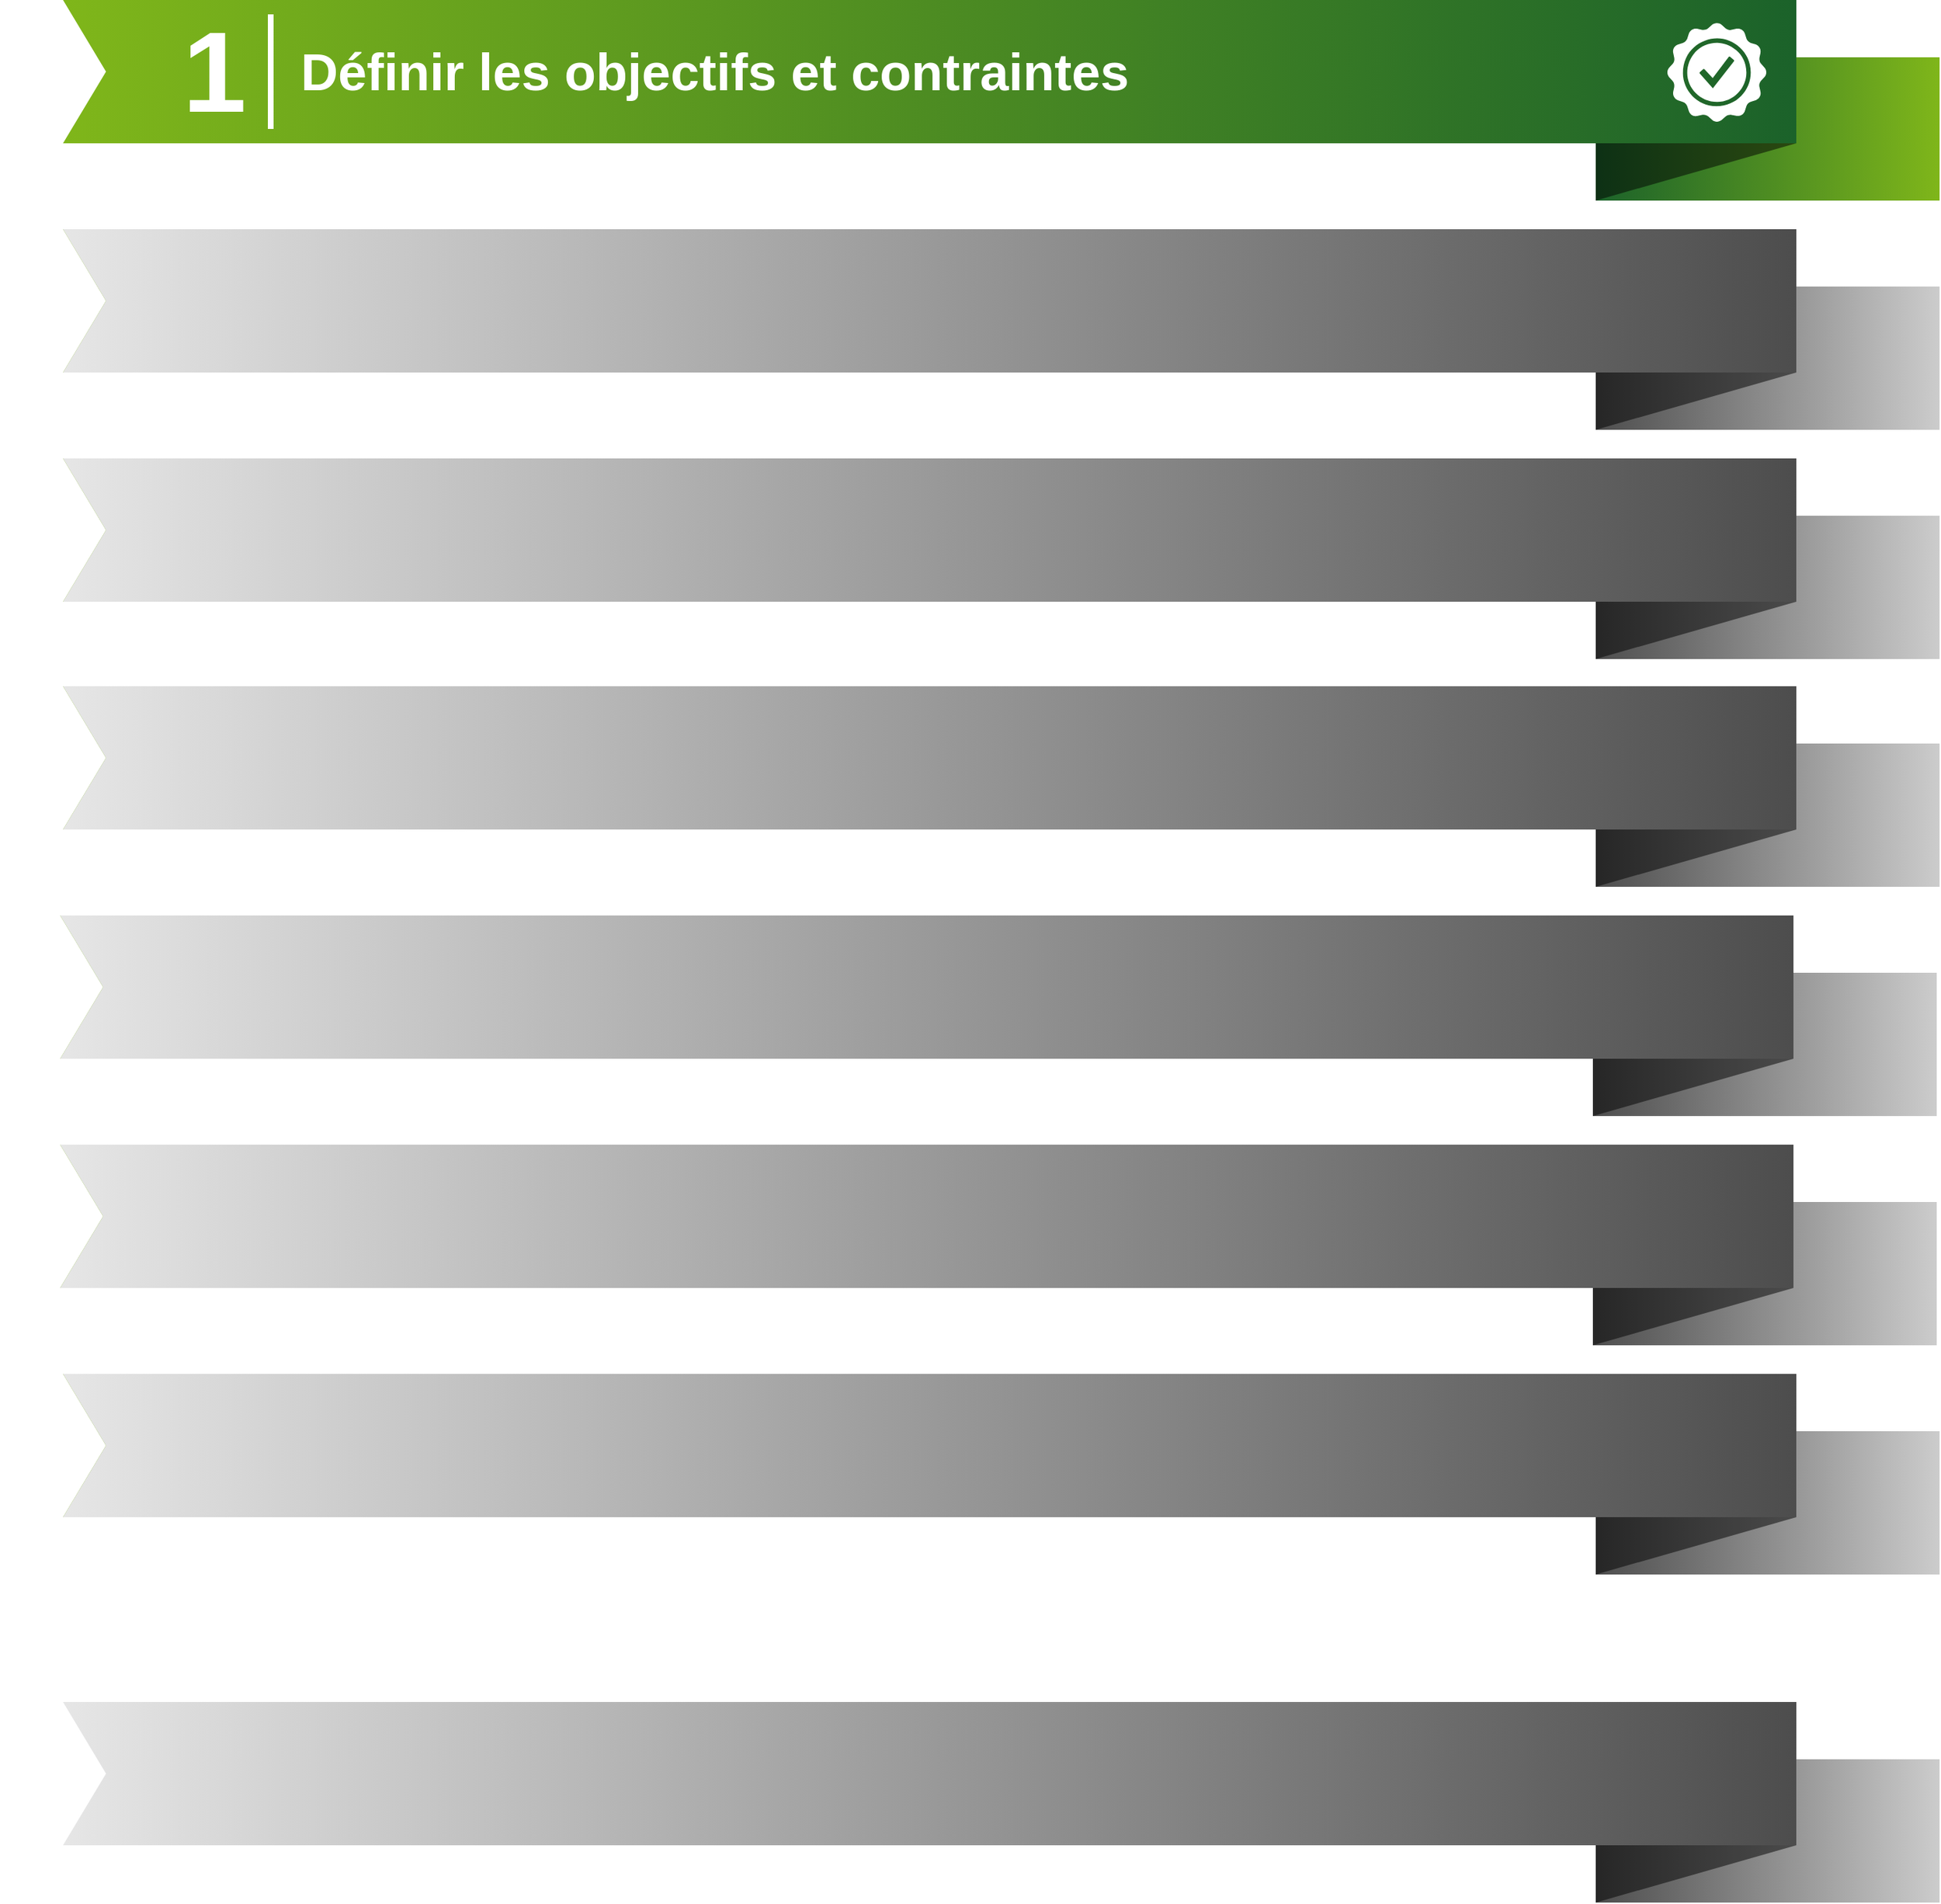 <mxfile version="16.5.1" type="device"><diagram name="Page-1" id="1622d65d-c77d-c4b6-e0e7-3c11208c8684"><mxGraphModel dx="2011" dy="1273" grid="1" gridSize="10" guides="1" tooltips="1" connect="1" arrows="1" fold="1" page="1" pageScale="1.5" pageWidth="1169" pageHeight="826" background="none" math="0" shadow="0"><root><mxCell id="0" style=";html=1;"/><mxCell id="1" style=";html=1;" parent="0"/><mxCell id="869962fe87da545-3" value="" style="whiteSpace=wrap;html=1;rounded=0;shadow=0;dashed=0;strokeWidth=1;fontFamily=Tahoma;fontSize=10;fontColor=#FFFFFF;strokeColor=none;fillColor=#7FB61A;gradientColor=#1B622A;gradientDirection=west;" parent="1" vertex="1"><mxGeometry x="1360" y="122" width="240" height="100" as="geometry"/></mxCell><mxCell id="869962fe87da545-4" value="" style="verticalLabelPosition=bottom;verticalAlign=top;html=1;strokeWidth=1;shape=mxgraph.basic.orthogonal_triangle;rounded=0;shadow=0;dashed=0;fontFamily=Tahoma;fontSize=10;fontColor=#FFFFFF;flipV=1;fillColor=#000000;strokeColor=none;opacity=50;" parent="1" vertex="1"><mxGeometry x="1360" y="182" width="140" height="40" as="geometry"/></mxCell><mxCell id="869962fe87da545-2" value="" style="html=1;shadow=0;dashed=0;align=center;verticalAlign=middle;shape=mxgraph.arrows2.arrow;dy=0;dx=0;notch=30;rounded=0;strokeColor=none;strokeWidth=1;fillColor=#7FB61A;fontFamily=Tahoma;fontSize=10;fontColor=#FFFFFF;gradientColor=#1B622A;gradientDirection=east;" parent="1" vertex="1"><mxGeometry x="290" y="82" width="1210" height="100" as="geometry"/></mxCell><mxCell id="869962fe87da545-19" value="&lt;font style=&quot;font-size: 80px;&quot;&gt;1&lt;/font&gt;" style="text;html=1;strokeColor=none;fillColor=none;align=right;verticalAlign=middle;whiteSpace=wrap;rounded=0;shadow=0;dashed=0;fontFamily=Helvetica;fontSize=80;fontColor=#FFFFFF;fontStyle=1" parent="1" vertex="1"><mxGeometry x="250" y="92" width="170" height="80" as="geometry"/></mxCell><mxCell id="869962fe87da545-24" value="" style="line;strokeWidth=4;direction=south;html=1;rounded=0;shadow=0;dashed=0;fillColor=none;gradientColor=#AD0002;fontFamily=Helvetica;fontSize=150;fontColor=#FFFFFF;align=right;strokeColor=#FFFFFF;" parent="1" vertex="1"><mxGeometry x="430" y="92" width="10" height="80" as="geometry"/></mxCell><mxCell id="lwEGc4vEuPetbj3JGyn8-16" value="&lt;h1 style=&quot;font-size: 36px;&quot;&gt;&lt;span style=&quot;font-size: 36px;&quot;&gt;&lt;font style=&quot;font-size: 36px;&quot;&gt;Définir les objectifs et contraintes&lt;/font&gt;&lt;/span&gt;&lt;br style=&quot;font-size: 36px;&quot;&gt;&lt;/h1&gt;" style="text;html=1;strokeColor=none;fillColor=none;spacing=0;spacingTop=0;whiteSpace=wrap;overflow=hidden;rounded=0;shadow=0;dashed=0;fontFamily=Helvetica;fontSize=36;fontColor=#FFFFFF;align=left;verticalAlign=middle;horizontal=1;" parent="1" vertex="1"><mxGeometry x="456" y="82" width="930" height="100" as="geometry"/></mxCell><mxCell id="lwEGc4vEuPetbj3JGyn8-18" value="" style="whiteSpace=wrap;html=1;rounded=0;shadow=0;dashed=0;strokeWidth=1;fontFamily=Tahoma;fontSize=10;fontColor=#FFFFFF;strokeColor=none;fillColor=#7FB61A;gradientColor=#1B622A;gradientDirection=west;" parent="1" vertex="1"><mxGeometry x="1360" y="282" width="240" height="100" as="geometry"/></mxCell><mxCell id="lwEGc4vEuPetbj3JGyn8-19" value="" style="verticalLabelPosition=bottom;verticalAlign=top;html=1;strokeWidth=1;shape=mxgraph.basic.orthogonal_triangle;rounded=0;shadow=0;dashed=0;fontFamily=Tahoma;fontSize=10;fontColor=#FFFFFF;flipV=1;fillColor=#000000;strokeColor=none;opacity=50;" parent="1" vertex="1"><mxGeometry x="1360" y="342" width="140" height="40" as="geometry"/></mxCell><mxCell id="lwEGc4vEuPetbj3JGyn8-20" value="" style="html=1;shadow=0;dashed=0;align=center;verticalAlign=middle;shape=mxgraph.arrows2.arrow;dy=0;dx=0;notch=30;rounded=0;strokeColor=none;strokeWidth=1;fillColor=#7FB61A;fontFamily=Tahoma;fontSize=10;fontColor=#FFFFFF;gradientColor=#1B622A;gradientDirection=east;" parent="1" vertex="1"><mxGeometry x="290" y="242" width="1210" height="100" as="geometry"/></mxCell><mxCell id="lwEGc4vEuPetbj3JGyn8-21" value="&lt;font style=&quot;font-size: 80px&quot;&gt;2&lt;/font&gt;" style="text;html=1;strokeColor=none;fillColor=none;align=right;verticalAlign=middle;whiteSpace=wrap;rounded=0;shadow=0;dashed=0;fontFamily=Helvetica;fontSize=80;fontColor=#FFFFFF;fontStyle=1" parent="1" vertex="1"><mxGeometry x="250" y="252" width="170" height="80" as="geometry"/></mxCell><mxCell id="lwEGc4vEuPetbj3JGyn8-22" value="" style="line;strokeWidth=4;direction=south;html=1;rounded=0;shadow=0;dashed=0;fillColor=none;gradientColor=#AD0002;fontFamily=Helvetica;fontSize=150;fontColor=#FFFFFF;align=right;strokeColor=#FFFFFF;" parent="1" vertex="1"><mxGeometry x="430" y="252" width="10" height="80" as="geometry"/></mxCell><mxCell id="lwEGc4vEuPetbj3JGyn8-24" value="&lt;h1 style=&quot;font-size: 36px;&quot;&gt;&lt;span style=&quot;font-size: 36px;&quot;&gt;Analyser les process de dev/déploiement existant&lt;/span&gt;&lt;br style=&quot;font-size: 36px;&quot;&gt;&lt;/h1&gt;" style="text;html=1;strokeColor=none;fillColor=none;spacing=0;spacingTop=0;whiteSpace=wrap;overflow=hidden;rounded=0;shadow=0;dashed=0;fontFamily=Helvetica;fontSize=36;fontColor=#FFFFFF;align=left;verticalAlign=middle;" parent="1" vertex="1"><mxGeometry x="456" y="242" width="930" height="100" as="geometry"/></mxCell><mxCell id="lwEGc4vEuPetbj3JGyn8-25" value="" style="whiteSpace=wrap;html=1;rounded=0;shadow=0;dashed=0;strokeWidth=1;fontFamily=Tahoma;fontSize=10;fontColor=#FFFFFF;strokeColor=none;fillColor=#7FB61A;gradientColor=#1B622A;gradientDirection=west;" parent="1" vertex="1"><mxGeometry x="1360" y="442" width="240" height="100" as="geometry"/></mxCell><mxCell id="lwEGc4vEuPetbj3JGyn8-26" value="" style="verticalLabelPosition=bottom;verticalAlign=top;html=1;strokeWidth=1;shape=mxgraph.basic.orthogonal_triangle;rounded=0;shadow=0;dashed=0;fontFamily=Tahoma;fontSize=10;fontColor=#FFFFFF;flipV=1;fillColor=#000000;strokeColor=none;opacity=50;" parent="1" vertex="1"><mxGeometry x="1360" y="502" width="140" height="40" as="geometry"/></mxCell><mxCell id="lwEGc4vEuPetbj3JGyn8-27" value="" style="html=1;shadow=0;dashed=0;align=center;verticalAlign=middle;shape=mxgraph.arrows2.arrow;dy=0;dx=0;notch=30;rounded=0;strokeColor=none;strokeWidth=1;fillColor=#7FB61A;fontFamily=Tahoma;fontSize=10;fontColor=#FFFFFF;gradientColor=#1B622A;gradientDirection=east;" parent="1" vertex="1"><mxGeometry x="290" y="402" width="1210" height="100" as="geometry"/></mxCell><mxCell id="lwEGc4vEuPetbj3JGyn8-28" value="" style="line;strokeWidth=4;direction=south;html=1;rounded=0;shadow=0;dashed=0;fillColor=none;gradientColor=#AD0002;fontFamily=Helvetica;fontSize=150;fontColor=#FFFFFF;align=right;strokeColor=#FFFFFF;" parent="1" vertex="1"><mxGeometry x="430" y="412" width="10" height="80" as="geometry"/></mxCell><mxCell id="lwEGc4vEuPetbj3JGyn8-29" value="" style="shadow=0;dashed=0;html=1;strokeColor=none;fillColor=#FFFFFF;labelPosition=center;verticalLabelPosition=bottom;verticalAlign=top;shape=mxgraph.office.users.users;rounded=0;fontFamily=Helvetica;fontSize=12;fontColor=#FFFFFF;align=left;" parent="1" vertex="1"><mxGeometry x="1402.5" y="417" width="71" height="70" as="geometry"/></mxCell><mxCell id="lwEGc4vEuPetbj3JGyn8-30" value="&lt;b style=&quot;font-size: 36px&quot;&gt;Déterminer les étapes clés ou cas particuliers&lt;/b&gt;" style="text;html=1;strokeColor=none;fillColor=none;spacing=0;spacingTop=0;whiteSpace=wrap;overflow=hidden;rounded=0;shadow=0;dashed=0;fontFamily=Helvetica;fontSize=36;fontColor=#FFFFFF;align=left;verticalAlign=middle;" parent="1" vertex="1"><mxGeometry x="456" y="402" width="930" height="100" as="geometry"/></mxCell><mxCell id="lwEGc4vEuPetbj3JGyn8-31" value="&lt;font style=&quot;font-size: 80px&quot;&gt;3&lt;/font&gt;" style="text;html=1;strokeColor=none;fillColor=none;align=right;verticalAlign=middle;whiteSpace=wrap;rounded=0;shadow=0;dashed=0;fontFamily=Helvetica;fontSize=80;fontColor=#FFFFFF;fontStyle=1" parent="1" vertex="1"><mxGeometry x="250" y="413" width="170" height="80" as="geometry"/></mxCell><mxCell id="lwEGc4vEuPetbj3JGyn8-32" value="" style="whiteSpace=wrap;html=1;rounded=0;shadow=0;dashed=0;strokeWidth=1;fontFamily=Tahoma;fontSize=10;fontColor=#FFFFFF;strokeColor=none;fillColor=#7FB61A;gradientColor=#1B622A;gradientDirection=west;" parent="1" vertex="1"><mxGeometry x="1360" y="601" width="240" height="100" as="geometry"/></mxCell><mxCell id="lwEGc4vEuPetbj3JGyn8-33" value="" style="verticalLabelPosition=bottom;verticalAlign=top;html=1;strokeWidth=1;shape=mxgraph.basic.orthogonal_triangle;rounded=0;shadow=0;dashed=0;fontFamily=Tahoma;fontSize=10;fontColor=#FFFFFF;flipV=1;fillColor=#000000;strokeColor=none;opacity=50;" parent="1" vertex="1"><mxGeometry x="1360" y="661" width="140" height="40" as="geometry"/></mxCell><mxCell id="lwEGc4vEuPetbj3JGyn8-34" value="" style="html=1;shadow=0;dashed=0;align=center;verticalAlign=middle;shape=mxgraph.arrows2.arrow;dy=0;dx=0;notch=30;rounded=0;strokeColor=none;strokeWidth=1;fillColor=#7FB61A;fontFamily=Tahoma;fontSize=10;fontColor=#FFFFFF;gradientColor=#1B622A;gradientDirection=east;" parent="1" vertex="1"><mxGeometry x="290" y="561" width="1210" height="100" as="geometry"/></mxCell><mxCell id="lwEGc4vEuPetbj3JGyn8-35" value="" style="line;strokeWidth=4;direction=south;html=1;rounded=0;shadow=0;dashed=0;fillColor=none;gradientColor=#AD0002;fontFamily=Helvetica;fontSize=150;fontColor=#FFFFFF;align=right;strokeColor=#FFFFFF;" parent="1" vertex="1"><mxGeometry x="430" y="571" width="10" height="80" as="geometry"/></mxCell><mxCell id="lwEGc4vEuPetbj3JGyn8-37" value="&lt;b style=&quot;font-size: 36px&quot;&gt;Définir les feedbacks aux différentes étapes&lt;/b&gt;" style="text;html=1;strokeColor=none;fillColor=none;spacing=0;spacingTop=0;whiteSpace=wrap;overflow=hidden;rounded=0;shadow=0;dashed=0;fontFamily=Helvetica;fontSize=36;fontColor=#FFFFFF;align=left;verticalAlign=middle;" parent="1" vertex="1"><mxGeometry x="456" y="561" width="930" height="100" as="geometry"/></mxCell><mxCell id="lwEGc4vEuPetbj3JGyn8-38" value="&lt;font style=&quot;font-size: 80px&quot;&gt;4&lt;/font&gt;" style="text;html=1;strokeColor=none;fillColor=none;align=right;verticalAlign=middle;whiteSpace=wrap;rounded=0;shadow=0;dashed=0;fontFamily=Helvetica;fontSize=80;fontColor=#FFFFFF;fontStyle=1" parent="1" vertex="1"><mxGeometry x="250" y="572" width="170" height="80" as="geometry"/></mxCell><mxCell id="lwEGc4vEuPetbj3JGyn8-39" value="" style="whiteSpace=wrap;html=1;rounded=0;shadow=0;dashed=0;strokeWidth=1;fontFamily=Tahoma;fontSize=10;fontColor=#FFFFFF;strokeColor=none;fillColor=#7FB61A;gradientColor=#1B622A;gradientDirection=west;" parent="1" vertex="1"><mxGeometry x="1358" y="761" width="240" height="100" as="geometry"/></mxCell><mxCell id="lwEGc4vEuPetbj3JGyn8-40" value="" style="verticalLabelPosition=bottom;verticalAlign=top;html=1;strokeWidth=1;shape=mxgraph.basic.orthogonal_triangle;rounded=0;shadow=0;dashed=0;fontFamily=Tahoma;fontSize=10;fontColor=#FFFFFF;flipV=1;fillColor=#000000;strokeColor=none;opacity=50;" parent="1" vertex="1"><mxGeometry x="1358" y="821" width="140" height="40" as="geometry"/></mxCell><mxCell id="lwEGc4vEuPetbj3JGyn8-41" value="" style="html=1;shadow=0;dashed=0;align=center;verticalAlign=middle;shape=mxgraph.arrows2.arrow;dy=0;dx=0;notch=30;rounded=0;strokeColor=none;strokeWidth=1;fillColor=#7FB61A;fontFamily=Tahoma;fontSize=10;fontColor=#FFFFFF;gradientColor=#1B622A;gradientDirection=east;" parent="1" vertex="1"><mxGeometry x="288" y="721" width="1210" height="100" as="geometry"/></mxCell><mxCell id="lwEGc4vEuPetbj3JGyn8-42" value="" style="line;strokeWidth=4;direction=south;html=1;rounded=0;shadow=0;dashed=0;fillColor=none;gradientColor=#AD0002;fontFamily=Helvetica;fontSize=150;fontColor=#FFFFFF;align=right;strokeColor=#FFFFFF;" parent="1" vertex="1"><mxGeometry x="428" y="731" width="10" height="80" as="geometry"/></mxCell><mxCell id="lwEGc4vEuPetbj3JGyn8-44" value="&lt;b style=&quot;font-size: 36px;&quot;&gt;Définir les taches en déclenchées automatiquement&lt;/b&gt;" style="text;html=1;strokeColor=none;fillColor=none;spacing=0;spacingTop=0;whiteSpace=wrap;overflow=hidden;rounded=0;shadow=0;dashed=0;fontFamily=Helvetica;fontSize=36;fontColor=#FFFFFF;align=left;verticalAlign=middle;" parent="1" vertex="1"><mxGeometry x="454" y="721" width="930" height="100" as="geometry"/></mxCell><mxCell id="lwEGc4vEuPetbj3JGyn8-45" value="&lt;font style=&quot;font-size: 80px&quot;&gt;5&lt;/font&gt;" style="text;html=1;strokeColor=none;fillColor=none;align=right;verticalAlign=middle;whiteSpace=wrap;rounded=0;shadow=0;dashed=0;fontFamily=Helvetica;fontSize=80;fontColor=#FFFFFF;fontStyle=1" parent="1" vertex="1"><mxGeometry x="246" y="732" width="170" height="80" as="geometry"/></mxCell><mxCell id="lwEGc4vEuPetbj3JGyn8-47" value="" style="whiteSpace=wrap;html=1;rounded=0;shadow=0;dashed=0;strokeWidth=1;fontFamily=Tahoma;fontSize=10;fontColor=#FFFFFF;strokeColor=none;fillColor=#7FB61A;gradientColor=#1B622A;gradientDirection=west;" parent="1" vertex="1"><mxGeometry x="1358" y="921" width="240" height="100" as="geometry"/></mxCell><mxCell id="lwEGc4vEuPetbj3JGyn8-48" value="" style="verticalLabelPosition=bottom;verticalAlign=top;html=1;strokeWidth=1;shape=mxgraph.basic.orthogonal_triangle;rounded=0;shadow=0;dashed=0;fontFamily=Tahoma;fontSize=10;fontColor=#FFFFFF;flipV=1;fillColor=#000000;strokeColor=none;opacity=50;" parent="1" vertex="1"><mxGeometry x="1358" y="981" width="140" height="40" as="geometry"/></mxCell><mxCell id="lwEGc4vEuPetbj3JGyn8-49" value="" style="html=1;shadow=0;dashed=0;align=center;verticalAlign=middle;shape=mxgraph.arrows2.arrow;dy=0;dx=0;notch=30;rounded=0;strokeColor=none;strokeWidth=1;fillColor=#7FB61A;fontFamily=Tahoma;fontSize=10;fontColor=#FFFFFF;gradientColor=#1B622A;gradientDirection=east;" parent="1" vertex="1"><mxGeometry x="288" y="881" width="1210" height="100" as="geometry"/></mxCell><mxCell id="lwEGc4vEuPetbj3JGyn8-50" value="" style="line;strokeWidth=4;direction=south;html=1;rounded=0;shadow=0;dashed=0;fillColor=none;gradientColor=#AD0002;fontFamily=Helvetica;fontSize=150;fontColor=#FFFFFF;align=right;strokeColor=#FFFFFF;" parent="1" vertex="1"><mxGeometry x="428" y="891" width="10" height="80" as="geometry"/></mxCell><mxCell id="lwEGc4vEuPetbj3JGyn8-52" value="&lt;b style=&quot;font-size: 36px&quot;&gt;Choisir les outils&lt;/b&gt;" style="text;html=1;strokeColor=none;fillColor=none;spacing=0;spacingTop=0;whiteSpace=wrap;overflow=hidden;rounded=0;shadow=0;dashed=0;fontFamily=Helvetica;fontSize=36;fontColor=#FFFFFF;align=left;verticalAlign=middle;" parent="1" vertex="1"><mxGeometry x="454" y="881" width="930" height="100" as="geometry"/></mxCell><mxCell id="lwEGc4vEuPetbj3JGyn8-53" value="&lt;font style=&quot;font-size: 80px&quot;&gt;6&lt;/font&gt;" style="text;html=1;strokeColor=none;fillColor=none;align=right;verticalAlign=middle;whiteSpace=wrap;rounded=0;shadow=0;dashed=0;fontFamily=Helvetica;fontSize=80;fontColor=#FFFFFF;fontStyle=1" parent="1" vertex="1"><mxGeometry x="248" y="892" width="170" height="80" as="geometry"/></mxCell><mxCell id="lwEGc4vEuPetbj3JGyn8-54" value="" style="whiteSpace=wrap;html=1;rounded=0;shadow=0;dashed=0;strokeWidth=1;fontFamily=Tahoma;fontSize=10;fontColor=#FFFFFF;strokeColor=none;fillColor=#7FB61A;gradientColor=#1B622A;gradientDirection=west;" parent="1" vertex="1"><mxGeometry x="1360" y="1081" width="240" height="100" as="geometry"/></mxCell><mxCell id="lwEGc4vEuPetbj3JGyn8-55" value="" style="verticalLabelPosition=bottom;verticalAlign=top;html=1;strokeWidth=1;shape=mxgraph.basic.orthogonal_triangle;rounded=0;shadow=0;dashed=0;fontFamily=Tahoma;fontSize=10;fontColor=#FFFFFF;flipV=1;fillColor=#000000;strokeColor=none;opacity=50;" parent="1" vertex="1"><mxGeometry x="1360" y="1141" width="140" height="40" as="geometry"/></mxCell><mxCell id="lwEGc4vEuPetbj3JGyn8-56" value="" style="html=1;shadow=0;dashed=0;align=center;verticalAlign=middle;shape=mxgraph.arrows2.arrow;dy=0;dx=0;notch=30;rounded=0;strokeColor=none;strokeWidth=1;fillColor=#7FB61A;fontFamily=Tahoma;fontSize=10;fontColor=#FFFFFF;gradientColor=#1B622A;gradientDirection=east;" parent="1" vertex="1"><mxGeometry x="290" y="1041" width="1210" height="100" as="geometry"/></mxCell><mxCell id="lwEGc4vEuPetbj3JGyn8-57" value="" style="line;strokeWidth=4;direction=south;html=1;rounded=0;shadow=0;dashed=0;fillColor=none;gradientColor=#AD0002;fontFamily=Helvetica;fontSize=150;fontColor=#FFFFFF;align=right;strokeColor=#FFFFFF;" parent="1" vertex="1"><mxGeometry x="430" y="1051" width="10" height="80" as="geometry"/></mxCell><mxCell id="lwEGc4vEuPetbj3JGyn8-59" value="&lt;b style=&quot;font-size: 36px&quot;&gt;Implémenter le/les pipelines&lt;/b&gt;" style="text;html=1;strokeColor=none;fillColor=none;spacing=0;spacingTop=0;whiteSpace=wrap;overflow=hidden;rounded=0;shadow=0;dashed=0;fontFamily=Helvetica;fontSize=36;fontColor=#FFFFFF;align=left;verticalAlign=middle;" parent="1" vertex="1"><mxGeometry x="456" y="1041" width="930" height="100" as="geometry"/></mxCell><mxCell id="lwEGc4vEuPetbj3JGyn8-60" value="&lt;font style=&quot;font-size: 80px&quot;&gt;7&lt;/font&gt;" style="text;html=1;strokeColor=none;fillColor=none;align=right;verticalAlign=middle;whiteSpace=wrap;rounded=0;shadow=0;dashed=0;fontFamily=Helvetica;fontSize=80;fontColor=#FFFFFF;fontStyle=1" parent="1" vertex="1"><mxGeometry x="250" y="1052" width="170" height="80" as="geometry"/></mxCell><mxCell id="lwEGc4vEuPetbj3JGyn8-61" value="" style="shadow=0;dashed=0;html=1;strokeColor=none;fillColor=#FFFFFF;labelPosition=center;verticalLabelPosition=bottom;verticalAlign=top;shape=mxgraph.office.concepts.best_practices;rounded=0;fontFamily=Helvetica;fontSize=12;fontColor=#FFFFFF;align=left;" parent="1" vertex="1"><mxGeometry x="1409.5" y="97.5" width="70" height="70" as="geometry"/></mxCell><mxCell id="lwEGc4vEuPetbj3JGyn8-62" value="" style="shadow=0;dashed=0;html=1;strokeColor=none;fillColor=#FFFFFF;labelPosition=center;verticalLabelPosition=bottom;verticalAlign=top;shape=mxgraph.office.concepts.on_premises;rounded=0;fontFamily=Helvetica;fontSize=12;fontColor=#FFFFFF;align=left;aspect=fixed;" parent="1" vertex="1"><mxGeometry x="1419.75" y="252" width="49.5" height="79.7" as="geometry"/></mxCell><mxCell id="lwEGc4vEuPetbj3JGyn8-63" value="" style="shadow=0;dashed=0;html=1;strokeColor=none;fillColor=#FFFFFF;labelPosition=center;verticalLabelPosition=bottom;verticalAlign=top;shape=mxgraph.office.concepts.maintenance;rounded=0;fontFamily=Helvetica;fontSize=12;fontColor=#FFFFFF;align=left;" parent="1" vertex="1"><mxGeometry x="1406" y="892" width="64" height="80" as="geometry"/></mxCell><mxCell id="lwEGc4vEuPetbj3JGyn8-68" value="" style="verticalLabelPosition=bottom;shadow=0;dashed=0;align=center;html=1;verticalAlign=top;strokeWidth=1;shape=mxgraph.mockup.graphics.gauge;fillColor=#ffffff;strokeColor=#999999;gaugePos=25;scaleColors=#bbddff,#ddeeff,#99ccff;gaugeLabels=,,;needleColor=#008cff;fontSize=36;" parent="1" vertex="1"><mxGeometry x="1401.5" y="570" width="78" height="81" as="geometry"/></mxCell><mxCell id="lwEGc4vEuPetbj3JGyn8-72" value="" style="shape=mxgraph.signs.sports.kayak;html=1;pointerEvents=1;verticalLabelPosition=bottom;verticalAlign=top;align=center;sketch=0;fontSize=36;" parent="1" vertex="1"><mxGeometry x="1398.5" y="1051" width="84" height="79" as="geometry"/></mxCell><mxCell id="lwEGc4vEuPetbj3JGyn8-73" value="" style="shape=mxgraph.signs.safety.high_voltage_2;html=1;pointerEvents=1;verticalLabelPosition=bottom;verticalAlign=top;align=center;sketch=0;fontSize=36;aspect=fixed;" parent="1" vertex="1"><mxGeometry x="1419.75" y="730.5" width="32.53" height="80.5" as="geometry"/></mxCell><mxCell id="UFzoURnP-DX85Hu4f8a0-1" value="" style="whiteSpace=wrap;html=1;rounded=0;shadow=0;dashed=0;strokeWidth=1;fontFamily=Tahoma;fontSize=10;fontColor=#FFFFFF;strokeColor=none;fillColor=#CCCCCC;gradientColor=#4D4D4D;gradientDirection=west;" parent="1" vertex="1"><mxGeometry x="1360" y="1310" width="240" height="100" as="geometry"/></mxCell><mxCell id="UFzoURnP-DX85Hu4f8a0-2" value="" style="verticalLabelPosition=bottom;verticalAlign=top;html=1;strokeWidth=1;shape=mxgraph.basic.orthogonal_triangle;rounded=0;shadow=0;dashed=0;fontFamily=Tahoma;fontSize=10;fontColor=#FFFFFF;flipV=1;fillColor=#000000;strokeColor=none;opacity=50;" parent="1" vertex="1"><mxGeometry x="1360" y="1370" width="140" height="40" as="geometry"/></mxCell><mxCell id="UFzoURnP-DX85Hu4f8a0-3" value="" style="html=1;shadow=0;dashed=0;align=center;verticalAlign=middle;shape=mxgraph.arrows2.arrow;dy=0;dx=0;notch=30;rounded=0;strokeColor=none;strokeWidth=1;fillColor=#E6E6E6;fontFamily=Tahoma;fontSize=10;fontColor=#FFFFFF;gradientColor=#4D4D4D;gradientDirection=east;" parent="1" vertex="1"><mxGeometry x="290" y="1270" width="1210" height="100" as="geometry"/></mxCell><mxCell id="UFzoURnP-DX85Hu4f8a0-8" value="" style="whiteSpace=wrap;html=1;rounded=0;shadow=0;dashed=0;strokeWidth=1;fontFamily=Tahoma;fontSize=10;fontColor=#FFFFFF;strokeColor=none;fillColor=#CCCCCC;gradientColor=#4D4D4D;gradientDirection=west;" parent="1" vertex="1"><mxGeometry x="1360" y="282" width="240" height="100" as="geometry"/></mxCell><mxCell id="UFzoURnP-DX85Hu4f8a0-9" value="" style="verticalLabelPosition=bottom;verticalAlign=top;html=1;strokeWidth=1;shape=mxgraph.basic.orthogonal_triangle;rounded=0;shadow=0;dashed=0;fontFamily=Tahoma;fontSize=10;fontColor=#FFFFFF;flipV=1;fillColor=#000000;strokeColor=none;opacity=50;" parent="1" vertex="1"><mxGeometry x="1360" y="342" width="140" height="40" as="geometry"/></mxCell><mxCell id="UFzoURnP-DX85Hu4f8a0-10" value="" style="html=1;shadow=0;dashed=0;align=center;verticalAlign=middle;shape=mxgraph.arrows2.arrow;dy=0;dx=0;notch=30;rounded=0;strokeColor=none;strokeWidth=1;fillColor=#E6E6E6;fontFamily=Tahoma;fontSize=10;fontColor=#FFFFFF;gradientColor=#4D4D4D;gradientDirection=east;" parent="1" vertex="1"><mxGeometry x="290" y="242" width="1210" height="100" as="geometry"/></mxCell><mxCell id="UFzoURnP-DX85Hu4f8a0-11" value="" style="whiteSpace=wrap;html=1;rounded=0;shadow=0;dashed=0;strokeWidth=1;fontFamily=Tahoma;fontSize=10;fontColor=#FFFFFF;strokeColor=none;fillColor=#CCCCCC;gradientColor=#4D4D4D;gradientDirection=west;" parent="1" vertex="1"><mxGeometry x="1360" y="442" width="240" height="100" as="geometry"/></mxCell><mxCell id="UFzoURnP-DX85Hu4f8a0-12" value="" style="verticalLabelPosition=bottom;verticalAlign=top;html=1;strokeWidth=1;shape=mxgraph.basic.orthogonal_triangle;rounded=0;shadow=0;dashed=0;fontFamily=Tahoma;fontSize=10;fontColor=#FFFFFF;flipV=1;fillColor=#000000;strokeColor=none;opacity=50;" parent="1" vertex="1"><mxGeometry x="1360" y="502" width="140" height="40" as="geometry"/></mxCell><mxCell id="UFzoURnP-DX85Hu4f8a0-13" value="" style="html=1;shadow=0;dashed=0;align=center;verticalAlign=middle;shape=mxgraph.arrows2.arrow;dy=0;dx=0;notch=30;rounded=0;strokeColor=none;strokeWidth=1;fillColor=#E6E6E6;fontFamily=Tahoma;fontSize=10;fontColor=#FFFFFF;gradientColor=#4D4D4D;gradientDirection=east;" parent="1" vertex="1"><mxGeometry x="290" y="402" width="1210" height="100" as="geometry"/></mxCell><mxCell id="UFzoURnP-DX85Hu4f8a0-14" value="" style="whiteSpace=wrap;html=1;rounded=0;shadow=0;dashed=0;strokeWidth=1;fontFamily=Tahoma;fontSize=10;fontColor=#FFFFFF;strokeColor=none;fillColor=#CCCCCC;gradientColor=#4D4D4D;gradientDirection=west;" parent="1" vertex="1"><mxGeometry x="1360" y="601" width="240" height="100" as="geometry"/></mxCell><mxCell id="UFzoURnP-DX85Hu4f8a0-15" value="" style="verticalLabelPosition=bottom;verticalAlign=top;html=1;strokeWidth=1;shape=mxgraph.basic.orthogonal_triangle;rounded=0;shadow=0;dashed=0;fontFamily=Tahoma;fontSize=10;fontColor=#FFFFFF;flipV=1;fillColor=#000000;strokeColor=none;opacity=50;" parent="1" vertex="1"><mxGeometry x="1360" y="661" width="140" height="40" as="geometry"/></mxCell><mxCell id="UFzoURnP-DX85Hu4f8a0-16" value="" style="html=1;shadow=0;dashed=0;align=center;verticalAlign=middle;shape=mxgraph.arrows2.arrow;dy=0;dx=0;notch=30;rounded=0;strokeColor=none;strokeWidth=1;fillColor=#E6E6E6;fontFamily=Tahoma;fontSize=10;fontColor=#FFFFFF;gradientColor=#4D4D4D;gradientDirection=east;" parent="1" vertex="1"><mxGeometry x="290" y="561" width="1210" height="100" as="geometry"/></mxCell><mxCell id="UFzoURnP-DX85Hu4f8a0-17" value="" style="whiteSpace=wrap;html=1;rounded=0;shadow=0;dashed=0;strokeWidth=1;fontFamily=Tahoma;fontSize=10;fontColor=#FFFFFF;strokeColor=none;fillColor=#CCCCCC;gradientColor=#4D4D4D;gradientDirection=west;" parent="1" vertex="1"><mxGeometry x="1358" y="761" width="240" height="100" as="geometry"/></mxCell><mxCell id="UFzoURnP-DX85Hu4f8a0-18" value="" style="verticalLabelPosition=bottom;verticalAlign=top;html=1;strokeWidth=1;shape=mxgraph.basic.orthogonal_triangle;rounded=0;shadow=0;dashed=0;fontFamily=Tahoma;fontSize=10;fontColor=#FFFFFF;flipV=1;fillColor=#000000;strokeColor=none;opacity=50;" parent="1" vertex="1"><mxGeometry x="1358" y="821" width="140" height="40" as="geometry"/></mxCell><mxCell id="UFzoURnP-DX85Hu4f8a0-19" value="" style="html=1;shadow=0;dashed=0;align=center;verticalAlign=middle;shape=mxgraph.arrows2.arrow;dy=0;dx=0;notch=30;rounded=0;strokeColor=none;strokeWidth=1;fillColor=#E6E6E6;fontFamily=Tahoma;fontSize=10;fontColor=#FFFFFF;gradientColor=#4D4D4D;gradientDirection=east;" parent="1" vertex="1"><mxGeometry x="288" y="721" width="1210" height="100" as="geometry"/></mxCell><mxCell id="UFzoURnP-DX85Hu4f8a0-20" value="" style="whiteSpace=wrap;html=1;rounded=0;shadow=0;dashed=0;strokeWidth=1;fontFamily=Tahoma;fontSize=10;fontColor=#FFFFFF;strokeColor=none;fillColor=#CCCCCC;gradientColor=#4D4D4D;gradientDirection=west;" parent="1" vertex="1"><mxGeometry x="1358" y="921" width="240" height="100" as="geometry"/></mxCell><mxCell id="UFzoURnP-DX85Hu4f8a0-21" value="" style="verticalLabelPosition=bottom;verticalAlign=top;html=1;strokeWidth=1;shape=mxgraph.basic.orthogonal_triangle;rounded=0;shadow=0;dashed=0;fontFamily=Tahoma;fontSize=10;fontColor=#FFFFFF;flipV=1;fillColor=#000000;strokeColor=none;opacity=50;" parent="1" vertex="1"><mxGeometry x="1358" y="981" width="140" height="40" as="geometry"/></mxCell><mxCell id="UFzoURnP-DX85Hu4f8a0-22" value="" style="html=1;shadow=0;dashed=0;align=center;verticalAlign=middle;shape=mxgraph.arrows2.arrow;dy=0;dx=0;notch=30;rounded=0;strokeColor=none;strokeWidth=1;fillColor=#E6E6E6;fontFamily=Tahoma;fontSize=10;fontColor=#FFFFFF;gradientColor=#4D4D4D;gradientDirection=east;" parent="1" vertex="1"><mxGeometry x="288" y="881" width="1210" height="100" as="geometry"/></mxCell><mxCell id="UFzoURnP-DX85Hu4f8a0-23" value="" style="whiteSpace=wrap;html=1;rounded=0;shadow=0;dashed=0;strokeWidth=1;fontFamily=Tahoma;fontSize=10;fontColor=#FFFFFF;strokeColor=none;fillColor=#CCCCCC;gradientColor=#4D4D4D;gradientDirection=west;" parent="1" vertex="1"><mxGeometry x="1360" y="1081" width="240" height="100" as="geometry"/></mxCell><mxCell id="UFzoURnP-DX85Hu4f8a0-24" value="" style="verticalLabelPosition=bottom;verticalAlign=top;html=1;strokeWidth=1;shape=mxgraph.basic.orthogonal_triangle;rounded=0;shadow=0;dashed=0;fontFamily=Tahoma;fontSize=10;fontColor=#FFFFFF;flipV=1;fillColor=#000000;strokeColor=none;opacity=50;" parent="1" vertex="1"><mxGeometry x="1360" y="1141" width="140" height="40" as="geometry"/></mxCell><mxCell id="UFzoURnP-DX85Hu4f8a0-25" value="" style="html=1;shadow=0;dashed=0;align=center;verticalAlign=middle;shape=mxgraph.arrows2.arrow;dy=0;dx=0;notch=30;rounded=0;strokeColor=none;strokeWidth=1;fillColor=#E6E6E6;fontFamily=Tahoma;fontSize=10;fontColor=#FFFFFF;gradientColor=#4D4D4D;gradientDirection=east;" parent="1" vertex="1"><mxGeometry x="290" y="1041" width="1210" height="100" as="geometry"/></mxCell></root></mxGraphModel></diagram></mxfile>